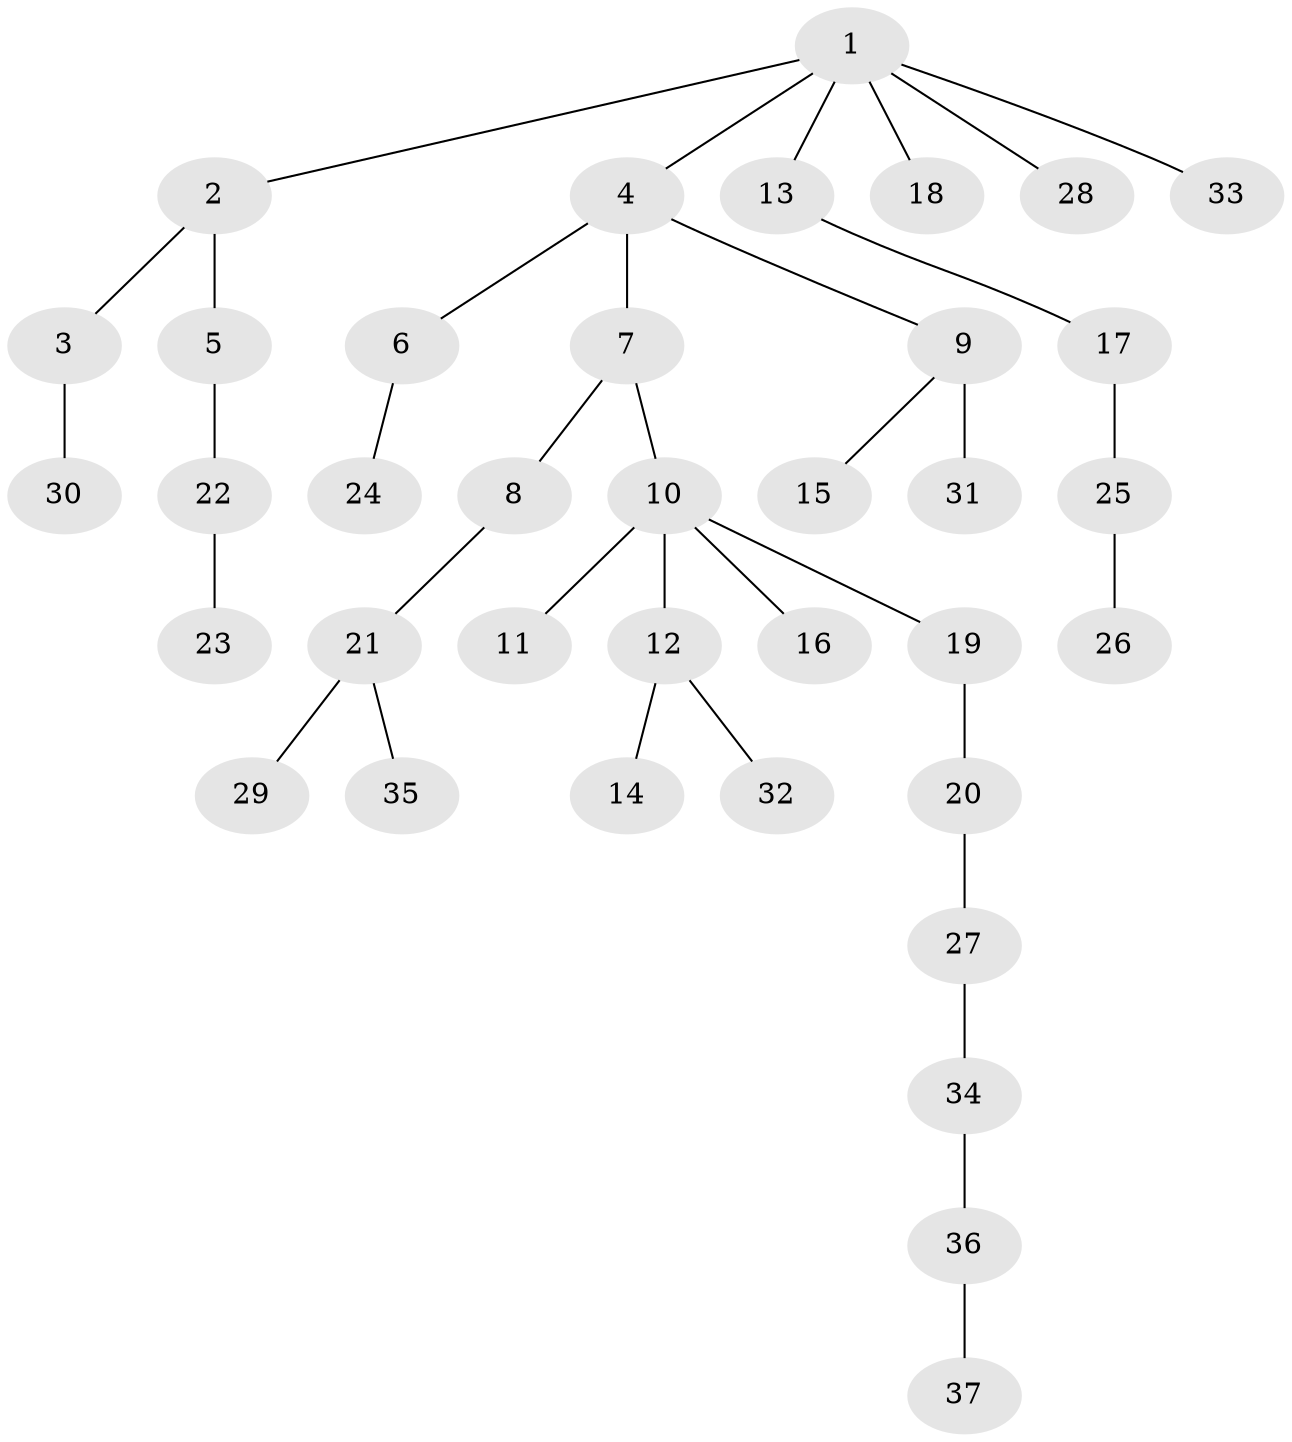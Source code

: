 // original degree distribution, {9: 0.008130081300813009, 4: 0.06504065040650407, 5: 0.04065040650406504, 6: 0.024390243902439025, 3: 0.14634146341463414, 1: 0.5691056910569106, 2: 0.14634146341463414}
// Generated by graph-tools (version 1.1) at 2025/51/03/04/25 22:51:33]
// undirected, 37 vertices, 36 edges
graph export_dot {
  node [color=gray90,style=filled];
  1;
  2;
  3;
  4;
  5;
  6;
  7;
  8;
  9;
  10;
  11;
  12;
  13;
  14;
  15;
  16;
  17;
  18;
  19;
  20;
  21;
  22;
  23;
  24;
  25;
  26;
  27;
  28;
  29;
  30;
  31;
  32;
  33;
  34;
  35;
  36;
  37;
  1 -- 2 [weight=1.0];
  1 -- 4 [weight=1.0];
  1 -- 13 [weight=1.0];
  1 -- 18 [weight=1.0];
  1 -- 28 [weight=1.0];
  1 -- 33 [weight=1.0];
  2 -- 3 [weight=1.0];
  2 -- 5 [weight=1.0];
  3 -- 30 [weight=1.0];
  4 -- 6 [weight=1.0];
  4 -- 7 [weight=2.0];
  4 -- 9 [weight=1.0];
  5 -- 22 [weight=1.0];
  6 -- 24 [weight=1.0];
  7 -- 8 [weight=1.0];
  7 -- 10 [weight=1.0];
  8 -- 21 [weight=1.0];
  9 -- 15 [weight=1.0];
  9 -- 31 [weight=3.0];
  10 -- 11 [weight=1.0];
  10 -- 12 [weight=1.0];
  10 -- 16 [weight=1.0];
  10 -- 19 [weight=1.0];
  12 -- 14 [weight=1.0];
  12 -- 32 [weight=1.0];
  13 -- 17 [weight=1.0];
  17 -- 25 [weight=1.0];
  19 -- 20 [weight=2.0];
  20 -- 27 [weight=1.0];
  21 -- 29 [weight=1.0];
  21 -- 35 [weight=1.0];
  22 -- 23 [weight=1.0];
  25 -- 26 [weight=3.0];
  27 -- 34 [weight=1.0];
  34 -- 36 [weight=1.0];
  36 -- 37 [weight=3.0];
}
